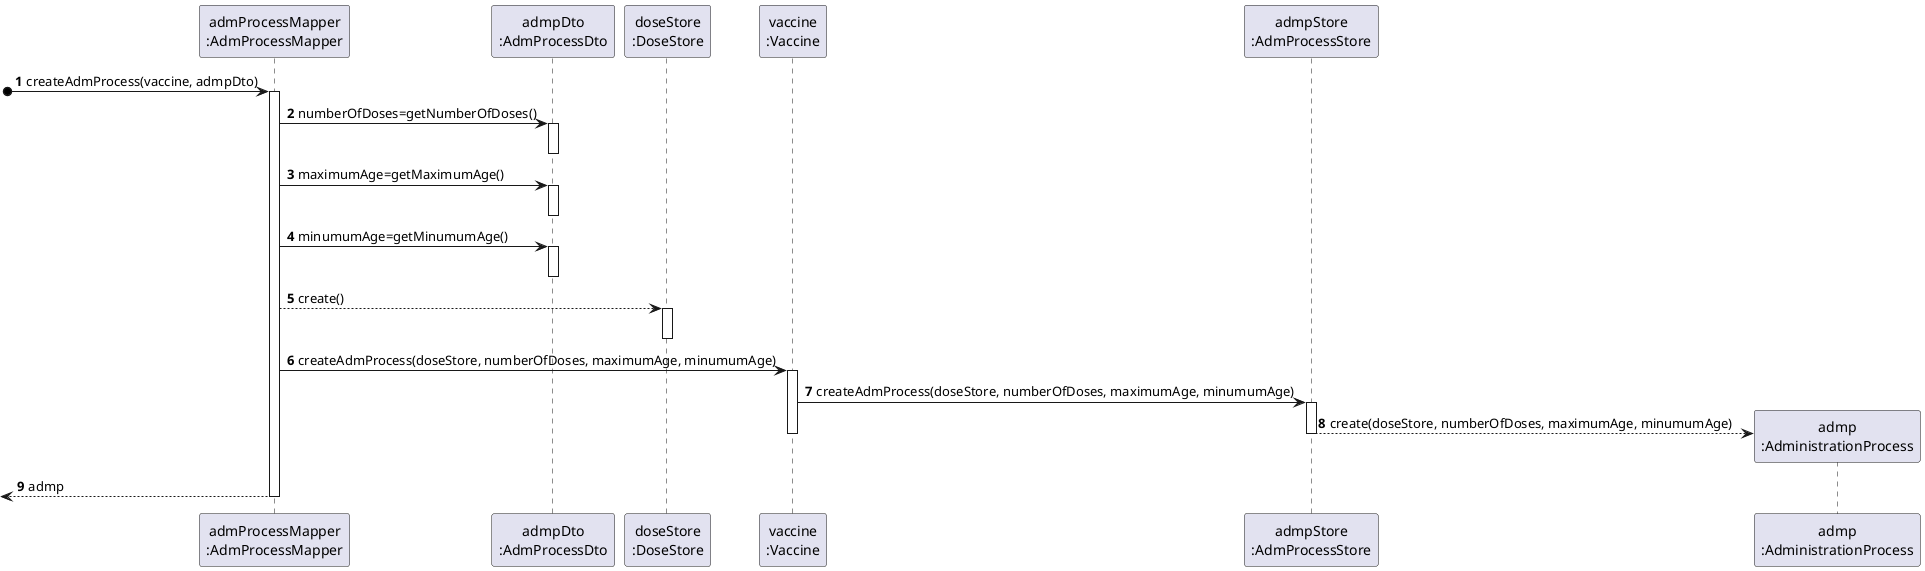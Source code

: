 @startuml
autonumber
participant "admProcessMapper\n:AdmProcessMapper" as admpMapper
participant "admpDto\n:AdmProcessDto" as admpDto
participant "doseStore\n:DoseStore" as doseStore
participant "vaccine\n:Vaccine" as vaccine
participant "admpStore\n:AdmProcessStore" as admpStore
participant "admp\n:AdministrationProcess" as admp


[o-> admpMapper : createAdmProcess(vaccine, admpDto)

activate admpMapper

admpMapper -> admpDto : numberOfDoses=getNumberOfDoses()
activate admpDto
deactivate admpDto

admpMapper -> admpDto : maximumAge=getMaximumAge()
activate admpDto
deactivate admpDto

admpMapper -> admpDto : minumumAge=getMinumumAge()
activate admpDto
deactivate admpDto

admpMapper --> doseStore : create()
activate doseStore
deactivate doseStore

admpMapper -> vaccine : createAdmProcess(doseStore, numberOfDoses, maximumAge, minumumAge)
activate vaccine
vaccine -> admpStore : createAdmProcess(doseStore, numberOfDoses, maximumAge, minumumAge)

activate admpStore
admpStore --> admp ** : create(doseStore, numberOfDoses, maximumAge, minumumAge)
deactivate admpStore
deactivate vaccine

[<-- admpMapper : admp

deactivate admpMapper

@enduml